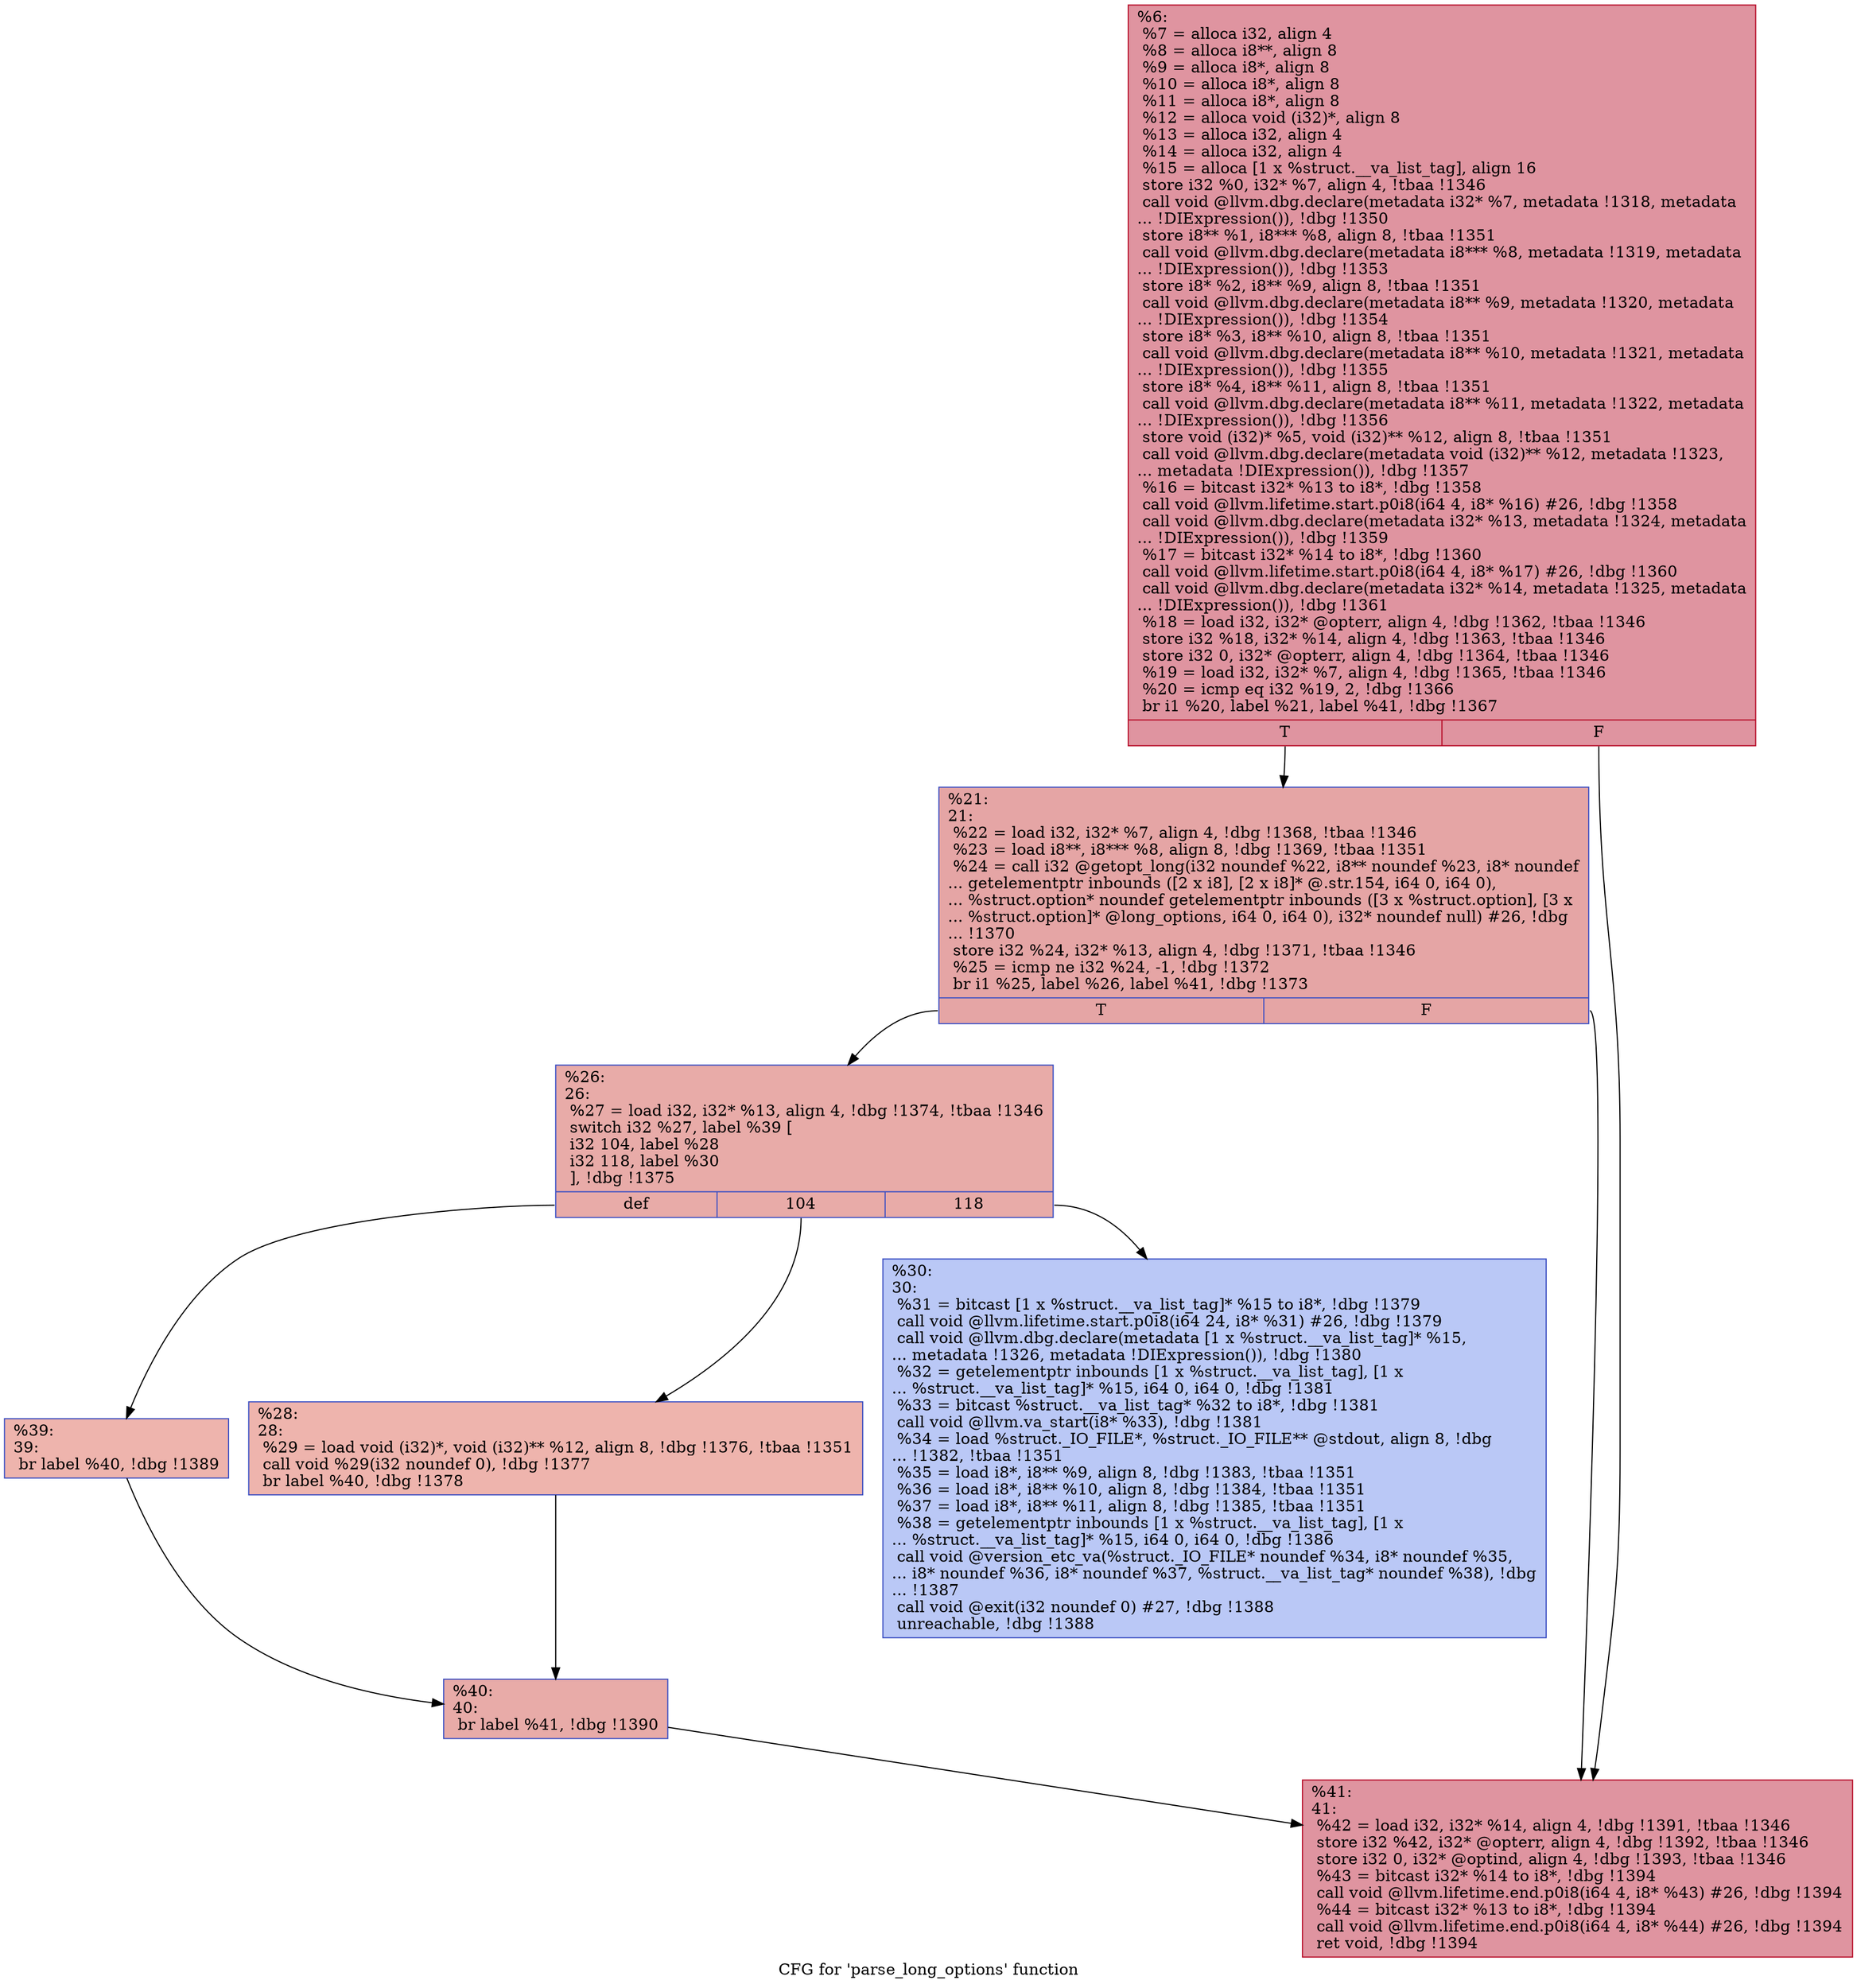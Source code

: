 digraph "CFG for 'parse_long_options' function" {
	label="CFG for 'parse_long_options' function";

	Node0x106cea0 [shape=record,color="#b70d28ff", style=filled, fillcolor="#b70d2870",label="{%6:\l  %7 = alloca i32, align 4\l  %8 = alloca i8**, align 8\l  %9 = alloca i8*, align 8\l  %10 = alloca i8*, align 8\l  %11 = alloca i8*, align 8\l  %12 = alloca void (i32)*, align 8\l  %13 = alloca i32, align 4\l  %14 = alloca i32, align 4\l  %15 = alloca [1 x %struct.__va_list_tag], align 16\l  store i32 %0, i32* %7, align 4, !tbaa !1346\l  call void @llvm.dbg.declare(metadata i32* %7, metadata !1318, metadata\l... !DIExpression()), !dbg !1350\l  store i8** %1, i8*** %8, align 8, !tbaa !1351\l  call void @llvm.dbg.declare(metadata i8*** %8, metadata !1319, metadata\l... !DIExpression()), !dbg !1353\l  store i8* %2, i8** %9, align 8, !tbaa !1351\l  call void @llvm.dbg.declare(metadata i8** %9, metadata !1320, metadata\l... !DIExpression()), !dbg !1354\l  store i8* %3, i8** %10, align 8, !tbaa !1351\l  call void @llvm.dbg.declare(metadata i8** %10, metadata !1321, metadata\l... !DIExpression()), !dbg !1355\l  store i8* %4, i8** %11, align 8, !tbaa !1351\l  call void @llvm.dbg.declare(metadata i8** %11, metadata !1322, metadata\l... !DIExpression()), !dbg !1356\l  store void (i32)* %5, void (i32)** %12, align 8, !tbaa !1351\l  call void @llvm.dbg.declare(metadata void (i32)** %12, metadata !1323,\l... metadata !DIExpression()), !dbg !1357\l  %16 = bitcast i32* %13 to i8*, !dbg !1358\l  call void @llvm.lifetime.start.p0i8(i64 4, i8* %16) #26, !dbg !1358\l  call void @llvm.dbg.declare(metadata i32* %13, metadata !1324, metadata\l... !DIExpression()), !dbg !1359\l  %17 = bitcast i32* %14 to i8*, !dbg !1360\l  call void @llvm.lifetime.start.p0i8(i64 4, i8* %17) #26, !dbg !1360\l  call void @llvm.dbg.declare(metadata i32* %14, metadata !1325, metadata\l... !DIExpression()), !dbg !1361\l  %18 = load i32, i32* @opterr, align 4, !dbg !1362, !tbaa !1346\l  store i32 %18, i32* %14, align 4, !dbg !1363, !tbaa !1346\l  store i32 0, i32* @opterr, align 4, !dbg !1364, !tbaa !1346\l  %19 = load i32, i32* %7, align 4, !dbg !1365, !tbaa !1346\l  %20 = icmp eq i32 %19, 2, !dbg !1366\l  br i1 %20, label %21, label %41, !dbg !1367\l|{<s0>T|<s1>F}}"];
	Node0x106cea0:s0 -> Node0x106cef0;
	Node0x106cea0:s1 -> Node0x106d0d0;
	Node0x106cef0 [shape=record,color="#3d50c3ff", style=filled, fillcolor="#c5333470",label="{%21:\l21:                                               \l  %22 = load i32, i32* %7, align 4, !dbg !1368, !tbaa !1346\l  %23 = load i8**, i8*** %8, align 8, !dbg !1369, !tbaa !1351\l  %24 = call i32 @getopt_long(i32 noundef %22, i8** noundef %23, i8* noundef\l... getelementptr inbounds ([2 x i8], [2 x i8]* @.str.154, i64 0, i64 0),\l... %struct.option* noundef getelementptr inbounds ([3 x %struct.option], [3 x\l... %struct.option]* @long_options, i64 0, i64 0), i32* noundef null) #26, !dbg\l... !1370\l  store i32 %24, i32* %13, align 4, !dbg !1371, !tbaa !1346\l  %25 = icmp ne i32 %24, -1, !dbg !1372\l  br i1 %25, label %26, label %41, !dbg !1373\l|{<s0>T|<s1>F}}"];
	Node0x106cef0:s0 -> Node0x106cf40;
	Node0x106cef0:s1 -> Node0x106d0d0;
	Node0x106cf40 [shape=record,color="#3d50c3ff", style=filled, fillcolor="#cc403a70",label="{%26:\l26:                                               \l  %27 = load i32, i32* %13, align 4, !dbg !1374, !tbaa !1346\l  switch i32 %27, label %39 [\l    i32 104, label %28\l    i32 118, label %30\l  ], !dbg !1375\l|{<s0>def|<s1>104|<s2>118}}"];
	Node0x106cf40:s0 -> Node0x106d030;
	Node0x106cf40:s1 -> Node0x106cf90;
	Node0x106cf40:s2 -> Node0x106cfe0;
	Node0x106cf90 [shape=record,color="#3d50c3ff", style=filled, fillcolor="#d8564670",label="{%28:\l28:                                               \l  %29 = load void (i32)*, void (i32)** %12, align 8, !dbg !1376, !tbaa !1351\l  call void %29(i32 noundef 0), !dbg !1377\l  br label %40, !dbg !1378\l}"];
	Node0x106cf90 -> Node0x106d080;
	Node0x106cfe0 [shape=record,color="#3d50c3ff", style=filled, fillcolor="#6282ea70",label="{%30:\l30:                                               \l  %31 = bitcast [1 x %struct.__va_list_tag]* %15 to i8*, !dbg !1379\l  call void @llvm.lifetime.start.p0i8(i64 24, i8* %31) #26, !dbg !1379\l  call void @llvm.dbg.declare(metadata [1 x %struct.__va_list_tag]* %15,\l... metadata !1326, metadata !DIExpression()), !dbg !1380\l  %32 = getelementptr inbounds [1 x %struct.__va_list_tag], [1 x\l... %struct.__va_list_tag]* %15, i64 0, i64 0, !dbg !1381\l  %33 = bitcast %struct.__va_list_tag* %32 to i8*, !dbg !1381\l  call void @llvm.va_start(i8* %33), !dbg !1381\l  %34 = load %struct._IO_FILE*, %struct._IO_FILE** @stdout, align 8, !dbg\l... !1382, !tbaa !1351\l  %35 = load i8*, i8** %9, align 8, !dbg !1383, !tbaa !1351\l  %36 = load i8*, i8** %10, align 8, !dbg !1384, !tbaa !1351\l  %37 = load i8*, i8** %11, align 8, !dbg !1385, !tbaa !1351\l  %38 = getelementptr inbounds [1 x %struct.__va_list_tag], [1 x\l... %struct.__va_list_tag]* %15, i64 0, i64 0, !dbg !1386\l  call void @version_etc_va(%struct._IO_FILE* noundef %34, i8* noundef %35,\l... i8* noundef %36, i8* noundef %37, %struct.__va_list_tag* noundef %38), !dbg\l... !1387\l  call void @exit(i32 noundef 0) #27, !dbg !1388\l  unreachable, !dbg !1388\l}"];
	Node0x106d030 [shape=record,color="#3d50c3ff", style=filled, fillcolor="#d8564670",label="{%39:\l39:                                               \l  br label %40, !dbg !1389\l}"];
	Node0x106d030 -> Node0x106d080;
	Node0x106d080 [shape=record,color="#3d50c3ff", style=filled, fillcolor="#cc403a70",label="{%40:\l40:                                               \l  br label %41, !dbg !1390\l}"];
	Node0x106d080 -> Node0x106d0d0;
	Node0x106d0d0 [shape=record,color="#b70d28ff", style=filled, fillcolor="#b70d2870",label="{%41:\l41:                                               \l  %42 = load i32, i32* %14, align 4, !dbg !1391, !tbaa !1346\l  store i32 %42, i32* @opterr, align 4, !dbg !1392, !tbaa !1346\l  store i32 0, i32* @optind, align 4, !dbg !1393, !tbaa !1346\l  %43 = bitcast i32* %14 to i8*, !dbg !1394\l  call void @llvm.lifetime.end.p0i8(i64 4, i8* %43) #26, !dbg !1394\l  %44 = bitcast i32* %13 to i8*, !dbg !1394\l  call void @llvm.lifetime.end.p0i8(i64 4, i8* %44) #26, !dbg !1394\l  ret void, !dbg !1394\l}"];
}
